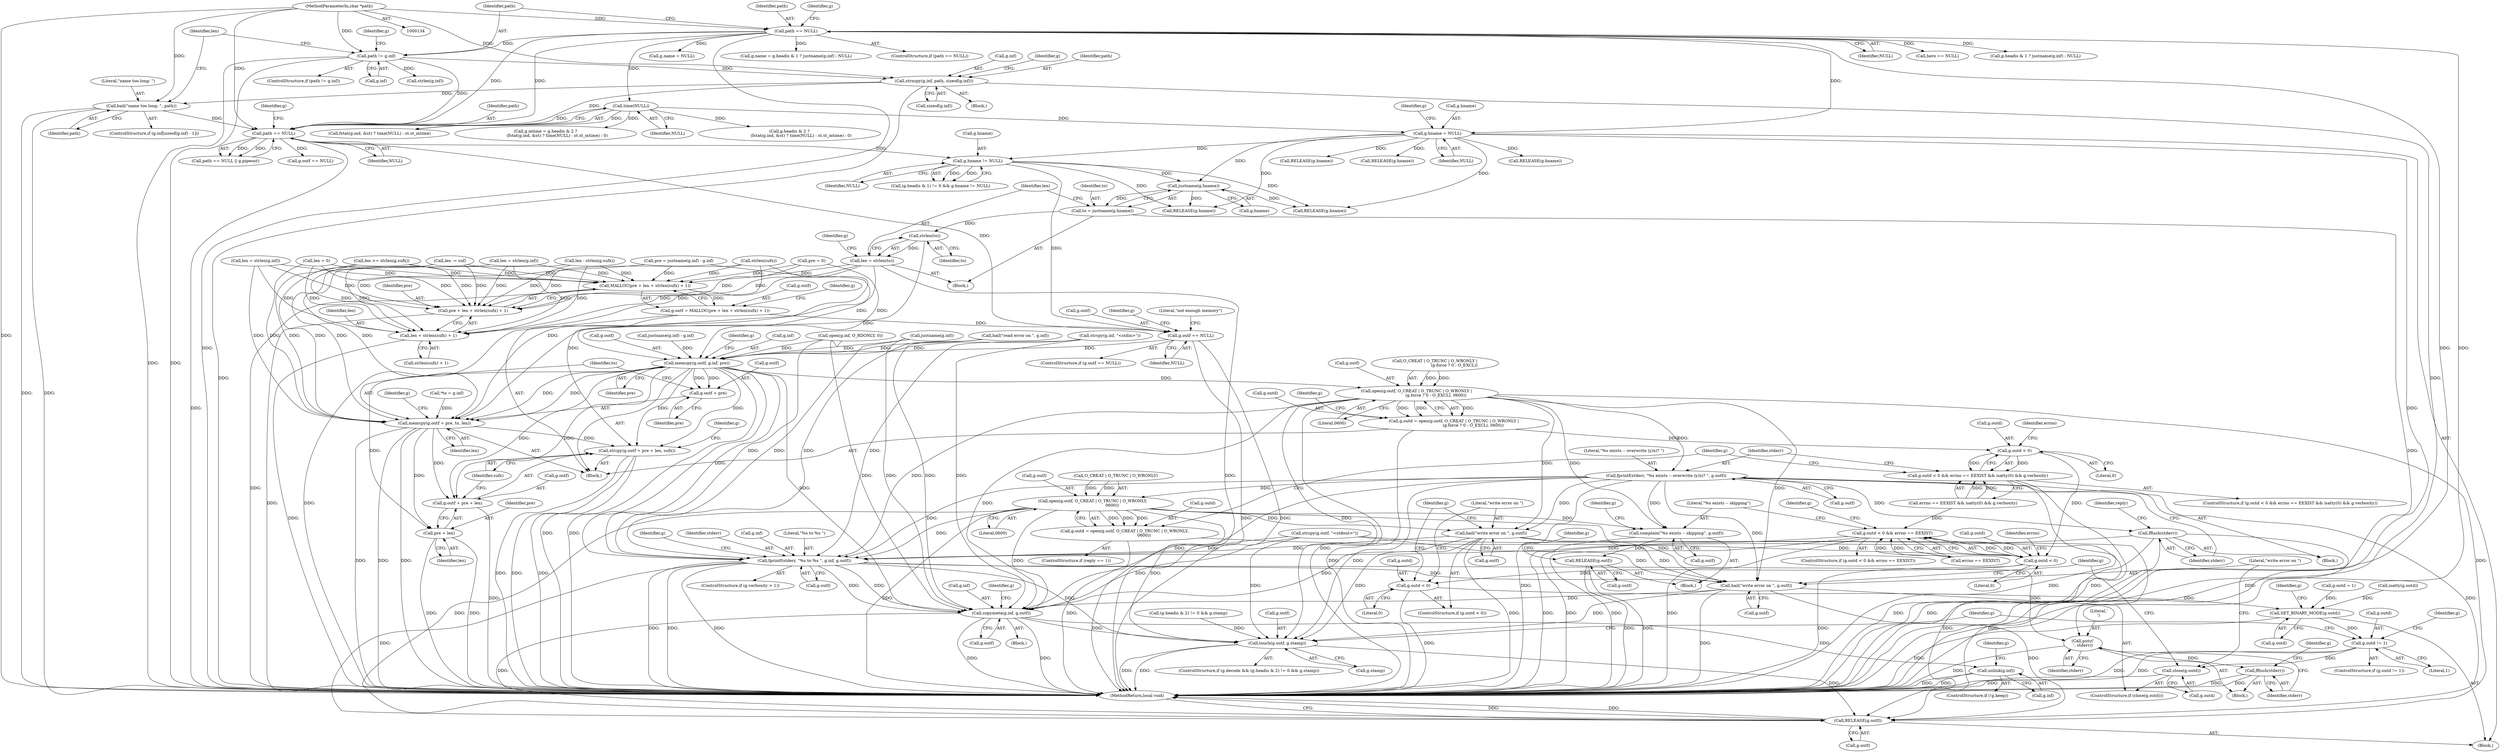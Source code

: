 digraph "0_pigz_fdad1406b3ec809f4954ff7cdf9e99eb18c2458f@API" {
"1001067" [label="(Call,strlen(to))"];
"1001059" [label="(Call,to = justname(g.hname))"];
"1001061" [label="(Call,justname(g.hname))"];
"1001043" [label="(Call,g.hname != NULL)"];
"1000811" [label="(Call,g.hname = NULL)"];
"1000184" [label="(Call,time(NULL))"];
"1000148" [label="(Call,path == NULL)"];
"1000135" [label="(MethodParameterIn,char *path)"];
"1000960" [label="(Call,path == NULL)"];
"1000202" [label="(Call,strncpy(g.inf, path, sizeof(g.inf)))"];
"1000196" [label="(Call,path != g.inf)"];
"1000222" [label="(Call,bail(\"name too long: \", path))"];
"1001065" [label="(Call,len = strlen(to))"];
"1001091" [label="(Call,MALLOC(pre + len + strlen(sufx) + 1))"];
"1001087" [label="(Call,g.outf = MALLOC(pre + len + strlen(sufx) + 1))"];
"1001101" [label="(Call,g.outf == NULL)"];
"1001109" [label="(Call,memcpy(g.outf, g.inf, pre))"];
"1001117" [label="(Call,memcpy(g.outf + pre, to, len))"];
"1001125" [label="(Call,strcpy(g.outf + pre + len, sufx))"];
"1001126" [label="(Call,g.outf + pre + len)"];
"1001130" [label="(Call,pre + len)"];
"1001118" [label="(Call,g.outf + pre)"];
"1001138" [label="(Call,open(g.outf, O_CREAT | O_TRUNC | O_WRONLY |\n                              (g.force ? 0 : O_EXCL), 0600))"];
"1001134" [label="(Call,g.outd = open(g.outf, O_CREAT | O_TRUNC | O_WRONLY |\n                              (g.force ? 0 : O_EXCL), 0600))"];
"1001157" [label="(Call,g.outd < 0)"];
"1001156" [label="(Call,g.outd < 0 && errno == EEXIST && isatty(0) && g.verbosity)"];
"1001247" [label="(Call,g.outd < 0)"];
"1001246" [label="(Call,g.outd < 0 && errno == EEXIST)"];
"1001281" [label="(Call,g.outd < 0)"];
"1001291" [label="(Call,SET_BINARY_MODE(g.outd))"];
"1001366" [label="(Call,g.outd != 1)"];
"1001373" [label="(Call,close(g.outd))"];
"1001175" [label="(Call,fprintf(stderr, \"%s exists -- overwrite (y/n)? \", g.outf))"];
"1001181" [label="(Call,fflush(stderr))"];
"1001305" [label="(Call,fprintf(stderr, \"%s to %s \", g.inf, g.outf))"];
"1001350" [label="(Call,putc('\n', stderr))"];
"1001353" [label="(Call,fflush(stderr))"];
"1001377" [label="(Call,bail(\"write error on \", g.outf))"];
"1001395" [label="(Call,copymeta(g.inf, g.outf))"];
"1001407" [label="(Call,unlink(g.inf))"];
"1001427" [label="(Call,touch(g.outf, g.stamp))"];
"1001434" [label="(Call,RELEASE(g.outf))"];
"1001235" [label="(Call,open(g.outf, O_CREAT | O_TRUNC | O_WRONLY,\n                              0600))"];
"1001231" [label="(Call,g.outd = open(g.outf, O_CREAT | O_TRUNC | O_WRONLY,\n                              0600))"];
"1001256" [label="(Call,complain(\"%s exists -- skipping\", g.outf))"];
"1001261" [label="(Call,RELEASE(g.outf))"];
"1001286" [label="(Call,bail(\"write error on \", g.outf))"];
"1001092" [label="(Call,pre + len + strlen(sufx) + 1)"];
"1001094" [label="(Call,len + strlen(sufx) + 1)"];
"1001232" [label="(Call,g.outd)"];
"1001261" [label="(Call,RELEASE(g.outf))"];
"1000922" [label="(Call,RELEASE(g.hname))"];
"1000782" [label="(Call,g.headis & 1 ? justname(g.inf) : NULL)"];
"1000222" [label="(Call,bail(\"name too long: \", path))"];
"1001265" [label="(Call,RELEASE(g.hname))"];
"1000943" [label="(Call,RELEASE(g.hname))"];
"1001116" [label="(Identifier,pre)"];
"1001427" [label="(Call,touch(g.outf, g.stamp))"];
"1001094" [label="(Call,len + strlen(sufx) + 1)"];
"1001251" [label="(Literal,0)"];
"1001105" [label="(Identifier,NULL)"];
"1001176" [label="(Identifier,stderr)"];
"1001095" [label="(Identifier,len)"];
"1001354" [label="(Identifier,stderr)"];
"1001349" [label="(Block,)"];
"1001283" [label="(Identifier,g)"];
"1001384" [label="(Identifier,g)"];
"1001395" [label="(Call,copymeta(g.inf, g.outf))"];
"1001286" [label="(Call,bail(\"write error on \", g.outf))"];
"1001293" [label="(Identifier,g)"];
"1001181" [label="(Call,fflush(stderr))"];
"1001365" [label="(ControlStructure,if (g.outd != 1))"];
"1000302" [label="(Call,len = strlen(g.inf))"];
"1001399" [label="(Call,g.outf)"];
"1001026" [label="(Call,pre = 0)"];
"1001377" [label="(Call,bail(\"write error on \", g.outf))"];
"1000202" [label="(Call,strncpy(g.inf, path, sizeof(g.inf)))"];
"1000985" [label="(Call,strcpy(g.outf, \"<stdout>\"))"];
"1000227" [label="(Call,strlen(g.inf))"];
"1001297" [label="(Identifier,g)"];
"1001061" [label="(Call,justname(g.hname))"];
"1000211" [label="(ControlStructure,if (g.inf[sizeof(g.inf) - 1]))"];
"1001125" [label="(Call,strcpy(g.outf + pre + len, sufx))"];
"1001132" [label="(Identifier,len)"];
"1001258" [label="(Call,g.outf)"];
"1001282" [label="(Call,g.outd)"];
"1001256" [label="(Call,complain(\"%s exists -- skipping\", g.outf))"];
"1001434" [label="(Call,RELEASE(g.outf))"];
"1001255" [label="(Block,)"];
"1001014" [label="(Block,)"];
"1001375" [label="(Identifier,g)"];
"1001239" [label="(Call,O_CREAT | O_TRUNC | O_WRONLY)"];
"1001067" [label="(Call,strlen(to))"];
"1001059" [label="(Call,to = justname(g.hname))"];
"1001091" [label="(Call,MALLOC(pre + len + strlen(sufx) + 1))"];
"1001159" [label="(Identifier,g)"];
"1001308" [label="(Call,g.inf)"];
"1001247" [label="(Call,g.outd < 0)"];
"1001048" [label="(Block,)"];
"1001414" [label="(Identifier,g)"];
"1001307" [label="(Literal,\"%s to %s \")"];
"1001287" [label="(Literal,\"write error on \")"];
"1001358" [label="(Identifier,g)"];
"1000977" [label="(Call,g.outf == NULL)"];
"1001366" [label="(Call,g.outd != 1)"];
"1001043" [label="(Call,g.hname != NULL)"];
"1000811" [label="(Call,g.hname = NULL)"];
"1001035" [label="(Call,(g.headis & 1) != 0 && g.hname != NULL)"];
"1001135" [label="(Call,g.outd)"];
"1001428" [label="(Call,g.outf)"];
"1000687" [label="(Call,len >= strlen(g.sufx))"];
"1001136" [label="(Identifier,g)"];
"1001062" [label="(Call,g.hname)"];
"1001126" [label="(Call,g.outf + pre + len)"];
"1000990" [label="(Call,g.outd = 1)"];
"1001089" [label="(Identifier,g)"];
"1001394" [label="(Block,)"];
"1001131" [label="(Identifier,pre)"];
"1001372" [label="(ControlStructure,if (close(g.outd)))"];
"1001049" [label="(Call,pre = justname(g.inf) - g.inf)"];
"1001246" [label="(Call,g.outd < 0 && errno == EEXIST)"];
"1000788" [label="(Call,justname(g.inf))"];
"1000960" [label="(Call,path == NULL)"];
"1001263" [label="(Identifier,g)"];
"1000962" [label="(Identifier,NULL)"];
"1001407" [label="(Call,unlink(g.inf))"];
"1001101" [label="(Call,g.outf == NULL)"];
"1001139" [label="(Call,g.outf)"];
"1001060" [label="(Identifier,to)"];
"1000223" [label="(Literal,\"name too long: \")"];
"1001438" [label="(MethodReturn,local void)"];
"1000185" [label="(Identifier,NULL)"];
"1001044" [label="(Call,g.hname)"];
"1001120" [label="(Identifier,g)"];
"1001164" [label="(Identifier,errno)"];
"1001280" [label="(ControlStructure,if (g.outd < 0))"];
"1001379" [label="(Call,g.outf)"];
"1001396" [label="(Call,g.inf)"];
"1001408" [label="(Call,g.inf)"];
"1000162" [label="(Call,g.name = NULL)"];
"1001117" [label="(Call,memcpy(g.outf + pre, to, len))"];
"1000754" [label="(Call,len -= suf)"];
"1001128" [label="(Identifier,g)"];
"1000135" [label="(MethodParameterIn,char *path)"];
"1001249" [label="(Identifier,g)"];
"1000204" [label="(Identifier,g)"];
"1001373" [label="(Call,close(g.outd))"];
"1001378" [label="(Literal,\"write error on \")"];
"1000778" [label="(Call,g.name = g.headis & 1 ? justname(g.inf) : NULL)"];
"1001130" [label="(Call,pre + len)"];
"1001435" [label="(Call,g.outf)"];
"1000959" [label="(Call,path == NULL || g.pipeout)"];
"1001285" [label="(Literal,0)"];
"1000812" [label="(Call,g.hname)"];
"1000171" [label="(Call,g.headis & 2 ?\n                  (fstat(g.ind, &st) ? time(NULL) : st.st_mtime) : 0)"];
"1000964" [label="(Identifier,g)"];
"1001316" [label="(Identifier,g)"];
"1001257" [label="(Literal,\"%s exists -- skipping\")"];
"1001177" [label="(Literal,\"%s exists -- overwrite (y/n)? \")"];
"1001370" [label="(Literal,1)"];
"1001262" [label="(Call,g.outf)"];
"1001306" [label="(Identifier,stderr)"];
"1001431" [label="(Call,g.stamp)"];
"1001411" [label="(ControlStructure,if (g.decode && (g.headis & 2) != 0 && g.stamp))"];
"1000147" [label="(ControlStructure,if (path == NULL))"];
"1000177" [label="(Call,fstat(g.ind, &st) ? time(NULL) : st.st_mtime)"];
"1000149" [label="(Identifier,path)"];
"1001113" [label="(Call,g.inf)"];
"1001291" [label="(Call,SET_BINARY_MODE(g.outd))"];
"1001111" [label="(Identifier,g)"];
"1000190" [label="(Call,len = 0)"];
"1001288" [label="(Call,g.outf)"];
"1001295" [label="(Call,RELEASE(g.hname))"];
"1000815" [label="(Identifier,NULL)"];
"1001172" [label="(Block,)"];
"1001162" [label="(Call,errno == EEXIST && isatty(0) && g.verbosity)"];
"1001068" [label="(Identifier,to)"];
"1000860" [label="(Call,RELEASE(g.hname))"];
"1000961" [label="(Identifier,path)"];
"1000818" [label="(Identifier,g)"];
"1001374" [label="(Call,g.outd)"];
"1001118" [label="(Call,g.outf + pre)"];
"1001155" [label="(ControlStructure,if (g.outd < 0 && errno == EEXIST && isatty(0) && g.verbosity))"];
"1000226" [label="(Identifier,len)"];
"1001367" [label="(Call,g.outd)"];
"1000206" [label="(Identifier,path)"];
"1001353" [label="(Call,fflush(stderr))"];
"1001127" [label="(Call,g.outf)"];
"1001182" [label="(Identifier,stderr)"];
"1001110" [label="(Call,g.outf)"];
"1001157" [label="(Call,g.outd < 0)"];
"1000203" [label="(Call,g.inf)"];
"1001416" [label="(Call,(g.headis & 2) != 0 && g.stamp)"];
"1001436" [label="(Identifier,g)"];
"1001245" [label="(ControlStructure,if (g.outd < 0 && errno == EEXIST))"];
"1001006" [label="(Call,isatty(g.outd))"];
"1001252" [label="(Call,errno == EEXIST)"];
"1001402" [label="(ControlStructure,if (!g.keep))"];
"1001097" [label="(Call,strlen(sufx))"];
"1001305" [label="(Call,fprintf(stderr, \"%s to %s \", g.inf, g.outf))"];
"1001016" [label="(Call,*to = g.inf)"];
"1000150" [label="(Identifier,NULL)"];
"1001311" [label="(Call,g.outf)"];
"1000761" [label="(Call,open(g.inf, O_RDONLY, 0))"];
"1001158" [label="(Call,g.outd)"];
"1000201" [label="(Block,)"];
"1000167" [label="(Call,g.mtime = g.headis & 2 ?\n                  (fstat(g.ind, &st) ? time(NULL) : st.st_mtime) : 0)"];
"1001051" [label="(Call,justname(g.inf) - g.inf)"];
"1001175" [label="(Call,fprintf(stderr, \"%s exists -- overwrite (y/n)? \", g.outf))"];
"1001184" [label="(Identifier,reply)"];
"1001405" [label="(Identifier,g)"];
"1000197" [label="(Identifier,path)"];
"1001292" [label="(Call,g.outd)"];
"1001248" [label="(Call,g.outd)"];
"1001107" [label="(Literal,\"not enough memory\")"];
"1001133" [label="(Identifier,sufx)"];
"1001299" [label="(ControlStructure,if (g.verbosity > 1))"];
"1001122" [label="(Identifier,pre)"];
"1001123" [label="(Identifier,to)"];
"1001119" [label="(Call,g.outf)"];
"1000136" [label="(Block,)"];
"1001267" [label="(Identifier,g)"];
"1001161" [label="(Literal,0)"];
"1001154" [label="(Literal,0600)"];
"1000148" [label="(Call,path == NULL)"];
"1001281" [label="(Call,g.outd < 0)"];
"1001236" [label="(Call,g.outf)"];
"1001065" [label="(Call,len = strlen(to))"];
"1001351" [label="(Literal,'\n')"];
"1001088" [label="(Call,g.outf)"];
"1001066" [label="(Identifier,len)"];
"1000184" [label="(Call,time(NULL))"];
"1001235" [label="(Call,open(g.outf, O_CREAT | O_TRUNC | O_WRONLY,\n                              0600))"];
"1001124" [label="(Identifier,len)"];
"1001087" [label="(Call,g.outf = MALLOC(pre + len + strlen(sufx) + 1))"];
"1001134" [label="(Call,g.outd = open(g.outf, O_CREAT | O_TRUNC | O_WRONLY |\n                              (g.force ? 0 : O_EXCL), 0600))"];
"1001244" [label="(Literal,0600)"];
"1000207" [label="(Call,sizeof(g.inf))"];
"1000214" [label="(Identifier,g)"];
"1001103" [label="(Identifier,g)"];
"1001156" [label="(Call,g.outd < 0 && errno == EEXIST && isatty(0) && g.verbosity)"];
"1001178" [label="(Call,g.outf)"];
"1001350" [label="(Call,putc('\n', stderr))"];
"1001142" [label="(Call,O_CREAT | O_TRUNC | O_WRONLY |\n                              (g.force ? 0 : O_EXCL))"];
"1000196" [label="(Call,path != g.inf)"];
"1000152" [label="(Call,strcpy(g.inf, \"<stdin>\"))"];
"1001352" [label="(Identifier,stderr)"];
"1001047" [label="(Identifier,NULL)"];
"1000225" [label="(Call,len = strlen(g.inf))"];
"1000773" [label="(Call,bail(\"read error on \", g.inf))"];
"1001093" [label="(Identifier,pre)"];
"1001102" [label="(Call,g.outf)"];
"1000409" [label="(Call,here == NULL)"];
"1000195" [label="(ControlStructure,if (path != g.inf))"];
"1001100" [label="(ControlStructure,if (g.outf == NULL))"];
"1001096" [label="(Call,strlen(sufx) + 1)"];
"1001231" [label="(Call,g.outd = open(g.outf, O_CREAT | O_TRUNC | O_WRONLY,\n                              0600))"];
"1001253" [label="(Identifier,errno)"];
"1000699" [label="(Call,len - strlen(g.sufx))"];
"1000224" [label="(Identifier,path)"];
"1000198" [label="(Call,g.inf)"];
"1001109" [label="(Call,memcpy(g.outf, g.inf, pre))"];
"1001138" [label="(Call,open(g.outf, O_CREAT | O_TRUNC | O_WRONLY |\n                              (g.force ? 0 : O_EXCL), 0600))"];
"1001227" [label="(ControlStructure,if (reply == 1))"];
"1001092" [label="(Call,pre + len + strlen(sufx) + 1)"];
"1000154" [label="(Identifier,g)"];
"1001067" -> "1001065"  [label="AST: "];
"1001067" -> "1001068"  [label="CFG: "];
"1001068" -> "1001067"  [label="AST: "];
"1001065" -> "1001067"  [label="CFG: "];
"1001067" -> "1001065"  [label="DDG: "];
"1001059" -> "1001067"  [label="DDG: "];
"1001067" -> "1001117"  [label="DDG: "];
"1001059" -> "1001048"  [label="AST: "];
"1001059" -> "1001061"  [label="CFG: "];
"1001060" -> "1001059"  [label="AST: "];
"1001061" -> "1001059"  [label="AST: "];
"1001066" -> "1001059"  [label="CFG: "];
"1001059" -> "1001438"  [label="DDG: "];
"1001061" -> "1001059"  [label="DDG: "];
"1001061" -> "1001062"  [label="CFG: "];
"1001062" -> "1001061"  [label="AST: "];
"1001043" -> "1001061"  [label="DDG: "];
"1000811" -> "1001061"  [label="DDG: "];
"1001061" -> "1001265"  [label="DDG: "];
"1001061" -> "1001295"  [label="DDG: "];
"1001043" -> "1001035"  [label="AST: "];
"1001043" -> "1001047"  [label="CFG: "];
"1001044" -> "1001043"  [label="AST: "];
"1001047" -> "1001043"  [label="AST: "];
"1001035" -> "1001043"  [label="CFG: "];
"1001043" -> "1001035"  [label="DDG: "];
"1001043" -> "1001035"  [label="DDG: "];
"1000811" -> "1001043"  [label="DDG: "];
"1000960" -> "1001043"  [label="DDG: "];
"1001043" -> "1001101"  [label="DDG: "];
"1001043" -> "1001265"  [label="DDG: "];
"1001043" -> "1001295"  [label="DDG: "];
"1000811" -> "1000136"  [label="AST: "];
"1000811" -> "1000815"  [label="CFG: "];
"1000812" -> "1000811"  [label="AST: "];
"1000815" -> "1000811"  [label="AST: "];
"1000818" -> "1000811"  [label="CFG: "];
"1000811" -> "1001438"  [label="DDG: "];
"1000184" -> "1000811"  [label="DDG: "];
"1000148" -> "1000811"  [label="DDG: "];
"1000811" -> "1000860"  [label="DDG: "];
"1000811" -> "1000922"  [label="DDG: "];
"1000811" -> "1000943"  [label="DDG: "];
"1000811" -> "1001265"  [label="DDG: "];
"1000811" -> "1001295"  [label="DDG: "];
"1000184" -> "1000177"  [label="AST: "];
"1000184" -> "1000185"  [label="CFG: "];
"1000185" -> "1000184"  [label="AST: "];
"1000177" -> "1000184"  [label="CFG: "];
"1000184" -> "1000167"  [label="DDG: "];
"1000184" -> "1000171"  [label="DDG: "];
"1000184" -> "1000177"  [label="DDG: "];
"1000148" -> "1000184"  [label="DDG: "];
"1000184" -> "1000960"  [label="DDG: "];
"1000148" -> "1000147"  [label="AST: "];
"1000148" -> "1000150"  [label="CFG: "];
"1000149" -> "1000148"  [label="AST: "];
"1000150" -> "1000148"  [label="AST: "];
"1000154" -> "1000148"  [label="CFG: "];
"1000197" -> "1000148"  [label="CFG: "];
"1000148" -> "1001438"  [label="DDG: "];
"1000148" -> "1001438"  [label="DDG: "];
"1000148" -> "1001438"  [label="DDG: "];
"1000135" -> "1000148"  [label="DDG: "];
"1000148" -> "1000162"  [label="DDG: "];
"1000148" -> "1000196"  [label="DDG: "];
"1000148" -> "1000409"  [label="DDG: "];
"1000148" -> "1000778"  [label="DDG: "];
"1000148" -> "1000782"  [label="DDG: "];
"1000148" -> "1000960"  [label="DDG: "];
"1000148" -> "1000960"  [label="DDG: "];
"1000135" -> "1000134"  [label="AST: "];
"1000135" -> "1001438"  [label="DDG: "];
"1000135" -> "1000196"  [label="DDG: "];
"1000135" -> "1000202"  [label="DDG: "];
"1000135" -> "1000222"  [label="DDG: "];
"1000135" -> "1000960"  [label="DDG: "];
"1000960" -> "1000959"  [label="AST: "];
"1000960" -> "1000962"  [label="CFG: "];
"1000961" -> "1000960"  [label="AST: "];
"1000962" -> "1000960"  [label="AST: "];
"1000964" -> "1000960"  [label="CFG: "];
"1000959" -> "1000960"  [label="CFG: "];
"1000960" -> "1001438"  [label="DDG: "];
"1000960" -> "1000959"  [label="DDG: "];
"1000960" -> "1000959"  [label="DDG: "];
"1000202" -> "1000960"  [label="DDG: "];
"1000196" -> "1000960"  [label="DDG: "];
"1000222" -> "1000960"  [label="DDG: "];
"1000960" -> "1000977"  [label="DDG: "];
"1000960" -> "1001101"  [label="DDG: "];
"1000202" -> "1000201"  [label="AST: "];
"1000202" -> "1000207"  [label="CFG: "];
"1000203" -> "1000202"  [label="AST: "];
"1000206" -> "1000202"  [label="AST: "];
"1000207" -> "1000202"  [label="AST: "];
"1000214" -> "1000202"  [label="CFG: "];
"1000202" -> "1001438"  [label="DDG: "];
"1000202" -> "1001438"  [label="DDG: "];
"1000196" -> "1000202"  [label="DDG: "];
"1000202" -> "1000222"  [label="DDG: "];
"1000196" -> "1000195"  [label="AST: "];
"1000196" -> "1000198"  [label="CFG: "];
"1000197" -> "1000196"  [label="AST: "];
"1000198" -> "1000196"  [label="AST: "];
"1000204" -> "1000196"  [label="CFG: "];
"1000226" -> "1000196"  [label="CFG: "];
"1000196" -> "1001438"  [label="DDG: "];
"1000196" -> "1001438"  [label="DDG: "];
"1000196" -> "1000227"  [label="DDG: "];
"1000222" -> "1000211"  [label="AST: "];
"1000222" -> "1000224"  [label="CFG: "];
"1000223" -> "1000222"  [label="AST: "];
"1000224" -> "1000222"  [label="AST: "];
"1000226" -> "1000222"  [label="CFG: "];
"1000222" -> "1001438"  [label="DDG: "];
"1000222" -> "1001438"  [label="DDG: "];
"1001065" -> "1001048"  [label="AST: "];
"1001066" -> "1001065"  [label="AST: "];
"1001089" -> "1001065"  [label="CFG: "];
"1001065" -> "1001438"  [label="DDG: "];
"1001065" -> "1001091"  [label="DDG: "];
"1001065" -> "1001092"  [label="DDG: "];
"1001065" -> "1001094"  [label="DDG: "];
"1001065" -> "1001117"  [label="DDG: "];
"1001091" -> "1001087"  [label="AST: "];
"1001091" -> "1001092"  [label="CFG: "];
"1001092" -> "1001091"  [label="AST: "];
"1001087" -> "1001091"  [label="CFG: "];
"1001091" -> "1001438"  [label="DDG: "];
"1001091" -> "1001087"  [label="DDG: "];
"1001026" -> "1001091"  [label="DDG: "];
"1001049" -> "1001091"  [label="DDG: "];
"1000699" -> "1001091"  [label="DDG: "];
"1000302" -> "1001091"  [label="DDG: "];
"1000225" -> "1001091"  [label="DDG: "];
"1000754" -> "1001091"  [label="DDG: "];
"1000190" -> "1001091"  [label="DDG: "];
"1000687" -> "1001091"  [label="DDG: "];
"1001097" -> "1001091"  [label="DDG: "];
"1001087" -> "1001014"  [label="AST: "];
"1001088" -> "1001087"  [label="AST: "];
"1001103" -> "1001087"  [label="CFG: "];
"1001087" -> "1001438"  [label="DDG: "];
"1001087" -> "1001101"  [label="DDG: "];
"1001101" -> "1001100"  [label="AST: "];
"1001101" -> "1001105"  [label="CFG: "];
"1001102" -> "1001101"  [label="AST: "];
"1001105" -> "1001101"  [label="AST: "];
"1001107" -> "1001101"  [label="CFG: "];
"1001111" -> "1001101"  [label="CFG: "];
"1001101" -> "1001438"  [label="DDG: "];
"1001101" -> "1001438"  [label="DDG: "];
"1001101" -> "1001109"  [label="DDG: "];
"1001109" -> "1001014"  [label="AST: "];
"1001109" -> "1001116"  [label="CFG: "];
"1001110" -> "1001109"  [label="AST: "];
"1001113" -> "1001109"  [label="AST: "];
"1001116" -> "1001109"  [label="AST: "];
"1001120" -> "1001109"  [label="CFG: "];
"1001109" -> "1001438"  [label="DDG: "];
"1001109" -> "1001438"  [label="DDG: "];
"1001051" -> "1001109"  [label="DDG: "];
"1000788" -> "1001109"  [label="DDG: "];
"1000761" -> "1001109"  [label="DDG: "];
"1000152" -> "1001109"  [label="DDG: "];
"1000773" -> "1001109"  [label="DDG: "];
"1001026" -> "1001109"  [label="DDG: "];
"1001049" -> "1001109"  [label="DDG: "];
"1001109" -> "1001117"  [label="DDG: "];
"1001109" -> "1001117"  [label="DDG: "];
"1001109" -> "1001118"  [label="DDG: "];
"1001109" -> "1001118"  [label="DDG: "];
"1001109" -> "1001125"  [label="DDG: "];
"1001109" -> "1001125"  [label="DDG: "];
"1001109" -> "1001126"  [label="DDG: "];
"1001109" -> "1001126"  [label="DDG: "];
"1001109" -> "1001130"  [label="DDG: "];
"1001109" -> "1001138"  [label="DDG: "];
"1001109" -> "1001305"  [label="DDG: "];
"1001109" -> "1001395"  [label="DDG: "];
"1001117" -> "1001014"  [label="AST: "];
"1001117" -> "1001124"  [label="CFG: "];
"1001118" -> "1001117"  [label="AST: "];
"1001123" -> "1001117"  [label="AST: "];
"1001124" -> "1001117"  [label="AST: "];
"1001128" -> "1001117"  [label="CFG: "];
"1001117" -> "1001438"  [label="DDG: "];
"1001117" -> "1001438"  [label="DDG: "];
"1001117" -> "1001438"  [label="DDG: "];
"1001016" -> "1001117"  [label="DDG: "];
"1000699" -> "1001117"  [label="DDG: "];
"1000302" -> "1001117"  [label="DDG: "];
"1000225" -> "1001117"  [label="DDG: "];
"1000754" -> "1001117"  [label="DDG: "];
"1000190" -> "1001117"  [label="DDG: "];
"1000687" -> "1001117"  [label="DDG: "];
"1001117" -> "1001125"  [label="DDG: "];
"1001117" -> "1001126"  [label="DDG: "];
"1001117" -> "1001130"  [label="DDG: "];
"1001125" -> "1001014"  [label="AST: "];
"1001125" -> "1001133"  [label="CFG: "];
"1001126" -> "1001125"  [label="AST: "];
"1001133" -> "1001125"  [label="AST: "];
"1001136" -> "1001125"  [label="CFG: "];
"1001125" -> "1001438"  [label="DDG: "];
"1001125" -> "1001438"  [label="DDG: "];
"1001125" -> "1001438"  [label="DDG: "];
"1001097" -> "1001125"  [label="DDG: "];
"1001126" -> "1001130"  [label="CFG: "];
"1001127" -> "1001126"  [label="AST: "];
"1001130" -> "1001126"  [label="AST: "];
"1001133" -> "1001126"  [label="CFG: "];
"1001126" -> "1001438"  [label="DDG: "];
"1001130" -> "1001132"  [label="CFG: "];
"1001131" -> "1001130"  [label="AST: "];
"1001132" -> "1001130"  [label="AST: "];
"1001130" -> "1001438"  [label="DDG: "];
"1001130" -> "1001438"  [label="DDG: "];
"1001118" -> "1001122"  [label="CFG: "];
"1001119" -> "1001118"  [label="AST: "];
"1001122" -> "1001118"  [label="AST: "];
"1001123" -> "1001118"  [label="CFG: "];
"1001138" -> "1001134"  [label="AST: "];
"1001138" -> "1001154"  [label="CFG: "];
"1001139" -> "1001138"  [label="AST: "];
"1001142" -> "1001138"  [label="AST: "];
"1001154" -> "1001138"  [label="AST: "];
"1001134" -> "1001138"  [label="CFG: "];
"1001138" -> "1001438"  [label="DDG: "];
"1001138" -> "1001134"  [label="DDG: "];
"1001138" -> "1001134"  [label="DDG: "];
"1001138" -> "1001134"  [label="DDG: "];
"1001142" -> "1001138"  [label="DDG: "];
"1001142" -> "1001138"  [label="DDG: "];
"1001138" -> "1001175"  [label="DDG: "];
"1001138" -> "1001256"  [label="DDG: "];
"1001138" -> "1001286"  [label="DDG: "];
"1001138" -> "1001305"  [label="DDG: "];
"1001138" -> "1001377"  [label="DDG: "];
"1001138" -> "1001395"  [label="DDG: "];
"1001138" -> "1001427"  [label="DDG: "];
"1001138" -> "1001434"  [label="DDG: "];
"1001134" -> "1001014"  [label="AST: "];
"1001135" -> "1001134"  [label="AST: "];
"1001159" -> "1001134"  [label="CFG: "];
"1001134" -> "1001438"  [label="DDG: "];
"1001134" -> "1001157"  [label="DDG: "];
"1001157" -> "1001156"  [label="AST: "];
"1001157" -> "1001161"  [label="CFG: "];
"1001158" -> "1001157"  [label="AST: "];
"1001161" -> "1001157"  [label="AST: "];
"1001164" -> "1001157"  [label="CFG: "];
"1001156" -> "1001157"  [label="CFG: "];
"1001157" -> "1001156"  [label="DDG: "];
"1001157" -> "1001156"  [label="DDG: "];
"1001157" -> "1001247"  [label="DDG: "];
"1001156" -> "1001155"  [label="AST: "];
"1001156" -> "1001162"  [label="CFG: "];
"1001162" -> "1001156"  [label="AST: "];
"1001176" -> "1001156"  [label="CFG: "];
"1001249" -> "1001156"  [label="CFG: "];
"1001156" -> "1001438"  [label="DDG: "];
"1001156" -> "1001438"  [label="DDG: "];
"1001162" -> "1001156"  [label="DDG: "];
"1001162" -> "1001156"  [label="DDG: "];
"1001247" -> "1001246"  [label="AST: "];
"1001247" -> "1001251"  [label="CFG: "];
"1001248" -> "1001247"  [label="AST: "];
"1001251" -> "1001247"  [label="AST: "];
"1001253" -> "1001247"  [label="CFG: "];
"1001246" -> "1001247"  [label="CFG: "];
"1001247" -> "1001438"  [label="DDG: "];
"1001247" -> "1001246"  [label="DDG: "];
"1001247" -> "1001246"  [label="DDG: "];
"1001231" -> "1001247"  [label="DDG: "];
"1001247" -> "1001281"  [label="DDG: "];
"1001246" -> "1001245"  [label="AST: "];
"1001246" -> "1001252"  [label="CFG: "];
"1001252" -> "1001246"  [label="AST: "];
"1001257" -> "1001246"  [label="CFG: "];
"1001283" -> "1001246"  [label="CFG: "];
"1001246" -> "1001438"  [label="DDG: "];
"1001246" -> "1001438"  [label="DDG: "];
"1001246" -> "1001438"  [label="DDG: "];
"1001252" -> "1001246"  [label="DDG: "];
"1001252" -> "1001246"  [label="DDG: "];
"1001162" -> "1001246"  [label="DDG: "];
"1001281" -> "1001280"  [label="AST: "];
"1001281" -> "1001285"  [label="CFG: "];
"1001282" -> "1001281"  [label="AST: "];
"1001285" -> "1001281"  [label="AST: "];
"1001287" -> "1001281"  [label="CFG: "];
"1001293" -> "1001281"  [label="CFG: "];
"1001281" -> "1001438"  [label="DDG: "];
"1001281" -> "1001291"  [label="DDG: "];
"1001291" -> "1000136"  [label="AST: "];
"1001291" -> "1001292"  [label="CFG: "];
"1001292" -> "1001291"  [label="AST: "];
"1001297" -> "1001291"  [label="CFG: "];
"1001291" -> "1001438"  [label="DDG: "];
"1001006" -> "1001291"  [label="DDG: "];
"1000990" -> "1001291"  [label="DDG: "];
"1001291" -> "1001366"  [label="DDG: "];
"1001366" -> "1001365"  [label="AST: "];
"1001366" -> "1001370"  [label="CFG: "];
"1001367" -> "1001366"  [label="AST: "];
"1001370" -> "1001366"  [label="AST: "];
"1001375" -> "1001366"  [label="CFG: "];
"1001436" -> "1001366"  [label="CFG: "];
"1001366" -> "1001438"  [label="DDG: "];
"1001366" -> "1001438"  [label="DDG: "];
"1001366" -> "1001373"  [label="DDG: "];
"1001373" -> "1001372"  [label="AST: "];
"1001373" -> "1001374"  [label="CFG: "];
"1001374" -> "1001373"  [label="AST: "];
"1001378" -> "1001373"  [label="CFG: "];
"1001384" -> "1001373"  [label="CFG: "];
"1001373" -> "1001438"  [label="DDG: "];
"1001175" -> "1001172"  [label="AST: "];
"1001175" -> "1001178"  [label="CFG: "];
"1001176" -> "1001175"  [label="AST: "];
"1001177" -> "1001175"  [label="AST: "];
"1001178" -> "1001175"  [label="AST: "];
"1001182" -> "1001175"  [label="CFG: "];
"1001175" -> "1001438"  [label="DDG: "];
"1001175" -> "1001181"  [label="DDG: "];
"1001175" -> "1001235"  [label="DDG: "];
"1001175" -> "1001256"  [label="DDG: "];
"1001175" -> "1001286"  [label="DDG: "];
"1001175" -> "1001305"  [label="DDG: "];
"1001175" -> "1001377"  [label="DDG: "];
"1001175" -> "1001395"  [label="DDG: "];
"1001175" -> "1001427"  [label="DDG: "];
"1001175" -> "1001434"  [label="DDG: "];
"1001181" -> "1001172"  [label="AST: "];
"1001181" -> "1001182"  [label="CFG: "];
"1001182" -> "1001181"  [label="AST: "];
"1001184" -> "1001181"  [label="CFG: "];
"1001181" -> "1001438"  [label="DDG: "];
"1001181" -> "1001438"  [label="DDG: "];
"1001181" -> "1001305"  [label="DDG: "];
"1001181" -> "1001350"  [label="DDG: "];
"1001305" -> "1001299"  [label="AST: "];
"1001305" -> "1001311"  [label="CFG: "];
"1001306" -> "1001305"  [label="AST: "];
"1001307" -> "1001305"  [label="AST: "];
"1001308" -> "1001305"  [label="AST: "];
"1001311" -> "1001305"  [label="AST: "];
"1001316" -> "1001305"  [label="CFG: "];
"1001305" -> "1001438"  [label="DDG: "];
"1001305" -> "1001438"  [label="DDG: "];
"1001305" -> "1001438"  [label="DDG: "];
"1000788" -> "1001305"  [label="DDG: "];
"1000761" -> "1001305"  [label="DDG: "];
"1000152" -> "1001305"  [label="DDG: "];
"1000773" -> "1001305"  [label="DDG: "];
"1001286" -> "1001305"  [label="DDG: "];
"1000985" -> "1001305"  [label="DDG: "];
"1001235" -> "1001305"  [label="DDG: "];
"1001305" -> "1001350"  [label="DDG: "];
"1001305" -> "1001377"  [label="DDG: "];
"1001305" -> "1001395"  [label="DDG: "];
"1001305" -> "1001395"  [label="DDG: "];
"1001305" -> "1001427"  [label="DDG: "];
"1001305" -> "1001434"  [label="DDG: "];
"1001350" -> "1001349"  [label="AST: "];
"1001350" -> "1001352"  [label="CFG: "];
"1001351" -> "1001350"  [label="AST: "];
"1001352" -> "1001350"  [label="AST: "];
"1001354" -> "1001350"  [label="CFG: "];
"1001350" -> "1001438"  [label="DDG: "];
"1001350" -> "1001353"  [label="DDG: "];
"1001353" -> "1001349"  [label="AST: "];
"1001353" -> "1001354"  [label="CFG: "];
"1001354" -> "1001353"  [label="AST: "];
"1001358" -> "1001353"  [label="CFG: "];
"1001353" -> "1001438"  [label="DDG: "];
"1001353" -> "1001438"  [label="DDG: "];
"1001377" -> "1001372"  [label="AST: "];
"1001377" -> "1001379"  [label="CFG: "];
"1001378" -> "1001377"  [label="AST: "];
"1001379" -> "1001377"  [label="AST: "];
"1001384" -> "1001377"  [label="CFG: "];
"1001377" -> "1001438"  [label="DDG: "];
"1001286" -> "1001377"  [label="DDG: "];
"1000985" -> "1001377"  [label="DDG: "];
"1001235" -> "1001377"  [label="DDG: "];
"1001377" -> "1001395"  [label="DDG: "];
"1001377" -> "1001427"  [label="DDG: "];
"1001377" -> "1001434"  [label="DDG: "];
"1001395" -> "1001394"  [label="AST: "];
"1001395" -> "1001399"  [label="CFG: "];
"1001396" -> "1001395"  [label="AST: "];
"1001399" -> "1001395"  [label="AST: "];
"1001405" -> "1001395"  [label="CFG: "];
"1001395" -> "1001438"  [label="DDG: "];
"1001395" -> "1001438"  [label="DDG: "];
"1000788" -> "1001395"  [label="DDG: "];
"1000761" -> "1001395"  [label="DDG: "];
"1000152" -> "1001395"  [label="DDG: "];
"1000773" -> "1001395"  [label="DDG: "];
"1001286" -> "1001395"  [label="DDG: "];
"1000985" -> "1001395"  [label="DDG: "];
"1001235" -> "1001395"  [label="DDG: "];
"1001395" -> "1001407"  [label="DDG: "];
"1001395" -> "1001427"  [label="DDG: "];
"1001395" -> "1001434"  [label="DDG: "];
"1001407" -> "1001402"  [label="AST: "];
"1001407" -> "1001408"  [label="CFG: "];
"1001408" -> "1001407"  [label="AST: "];
"1001414" -> "1001407"  [label="CFG: "];
"1001407" -> "1001438"  [label="DDG: "];
"1001407" -> "1001438"  [label="DDG: "];
"1001427" -> "1001411"  [label="AST: "];
"1001427" -> "1001431"  [label="CFG: "];
"1001428" -> "1001427"  [label="AST: "];
"1001431" -> "1001427"  [label="AST: "];
"1001436" -> "1001427"  [label="CFG: "];
"1001427" -> "1001438"  [label="DDG: "];
"1001427" -> "1001438"  [label="DDG: "];
"1001286" -> "1001427"  [label="DDG: "];
"1000985" -> "1001427"  [label="DDG: "];
"1001235" -> "1001427"  [label="DDG: "];
"1001416" -> "1001427"  [label="DDG: "];
"1001427" -> "1001434"  [label="DDG: "];
"1001434" -> "1000136"  [label="AST: "];
"1001434" -> "1001435"  [label="CFG: "];
"1001435" -> "1001434"  [label="AST: "];
"1001438" -> "1001434"  [label="CFG: "];
"1001434" -> "1001438"  [label="DDG: "];
"1001434" -> "1001438"  [label="DDG: "];
"1001286" -> "1001434"  [label="DDG: "];
"1000985" -> "1001434"  [label="DDG: "];
"1001235" -> "1001434"  [label="DDG: "];
"1001235" -> "1001231"  [label="AST: "];
"1001235" -> "1001244"  [label="CFG: "];
"1001236" -> "1001235"  [label="AST: "];
"1001239" -> "1001235"  [label="AST: "];
"1001244" -> "1001235"  [label="AST: "];
"1001231" -> "1001235"  [label="CFG: "];
"1001235" -> "1001438"  [label="DDG: "];
"1001235" -> "1001231"  [label="DDG: "];
"1001235" -> "1001231"  [label="DDG: "];
"1001235" -> "1001231"  [label="DDG: "];
"1001239" -> "1001235"  [label="DDG: "];
"1001239" -> "1001235"  [label="DDG: "];
"1001235" -> "1001256"  [label="DDG: "];
"1001235" -> "1001286"  [label="DDG: "];
"1001231" -> "1001227"  [label="AST: "];
"1001232" -> "1001231"  [label="AST: "];
"1001249" -> "1001231"  [label="CFG: "];
"1001231" -> "1001438"  [label="DDG: "];
"1001256" -> "1001255"  [label="AST: "];
"1001256" -> "1001258"  [label="CFG: "];
"1001257" -> "1001256"  [label="AST: "];
"1001258" -> "1001256"  [label="AST: "];
"1001263" -> "1001256"  [label="CFG: "];
"1001256" -> "1001438"  [label="DDG: "];
"1001256" -> "1001261"  [label="DDG: "];
"1001261" -> "1001255"  [label="AST: "];
"1001261" -> "1001262"  [label="CFG: "];
"1001262" -> "1001261"  [label="AST: "];
"1001267" -> "1001261"  [label="CFG: "];
"1001261" -> "1001438"  [label="DDG: "];
"1001261" -> "1001438"  [label="DDG: "];
"1001286" -> "1001280"  [label="AST: "];
"1001286" -> "1001288"  [label="CFG: "];
"1001287" -> "1001286"  [label="AST: "];
"1001288" -> "1001286"  [label="AST: "];
"1001293" -> "1001286"  [label="CFG: "];
"1001286" -> "1001438"  [label="DDG: "];
"1001092" -> "1001094"  [label="CFG: "];
"1001093" -> "1001092"  [label="AST: "];
"1001094" -> "1001092"  [label="AST: "];
"1001092" -> "1001438"  [label="DDG: "];
"1001026" -> "1001092"  [label="DDG: "];
"1001049" -> "1001092"  [label="DDG: "];
"1000699" -> "1001092"  [label="DDG: "];
"1000302" -> "1001092"  [label="DDG: "];
"1000225" -> "1001092"  [label="DDG: "];
"1000754" -> "1001092"  [label="DDG: "];
"1000190" -> "1001092"  [label="DDG: "];
"1000687" -> "1001092"  [label="DDG: "];
"1001097" -> "1001092"  [label="DDG: "];
"1001094" -> "1001096"  [label="CFG: "];
"1001095" -> "1001094"  [label="AST: "];
"1001096" -> "1001094"  [label="AST: "];
"1001094" -> "1001438"  [label="DDG: "];
"1000699" -> "1001094"  [label="DDG: "];
"1000302" -> "1001094"  [label="DDG: "];
"1000225" -> "1001094"  [label="DDG: "];
"1000754" -> "1001094"  [label="DDG: "];
"1000190" -> "1001094"  [label="DDG: "];
"1000687" -> "1001094"  [label="DDG: "];
"1001097" -> "1001094"  [label="DDG: "];
}
